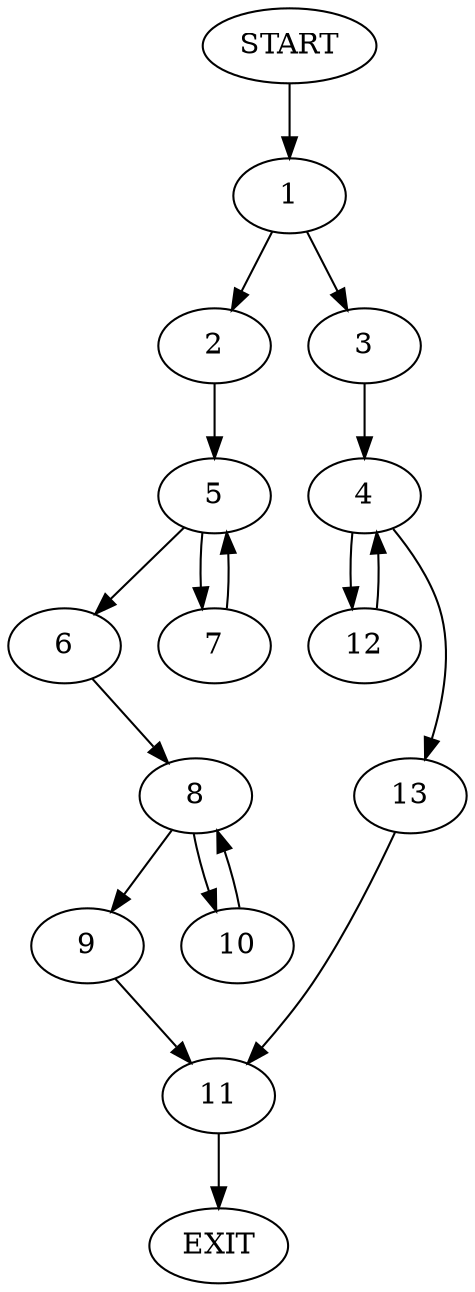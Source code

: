 digraph {
0 [label="START"]
14 [label="EXIT"]
0 -> 1
1 -> 2
1 -> 3
3 -> 4
2 -> 5
5 -> 6
5 -> 7
7 -> 5
6 -> 8
8 -> 9
8 -> 10
9 -> 11
10 -> 8
11 -> 14
4 -> 12
4 -> 13
13 -> 11
12 -> 4
}

